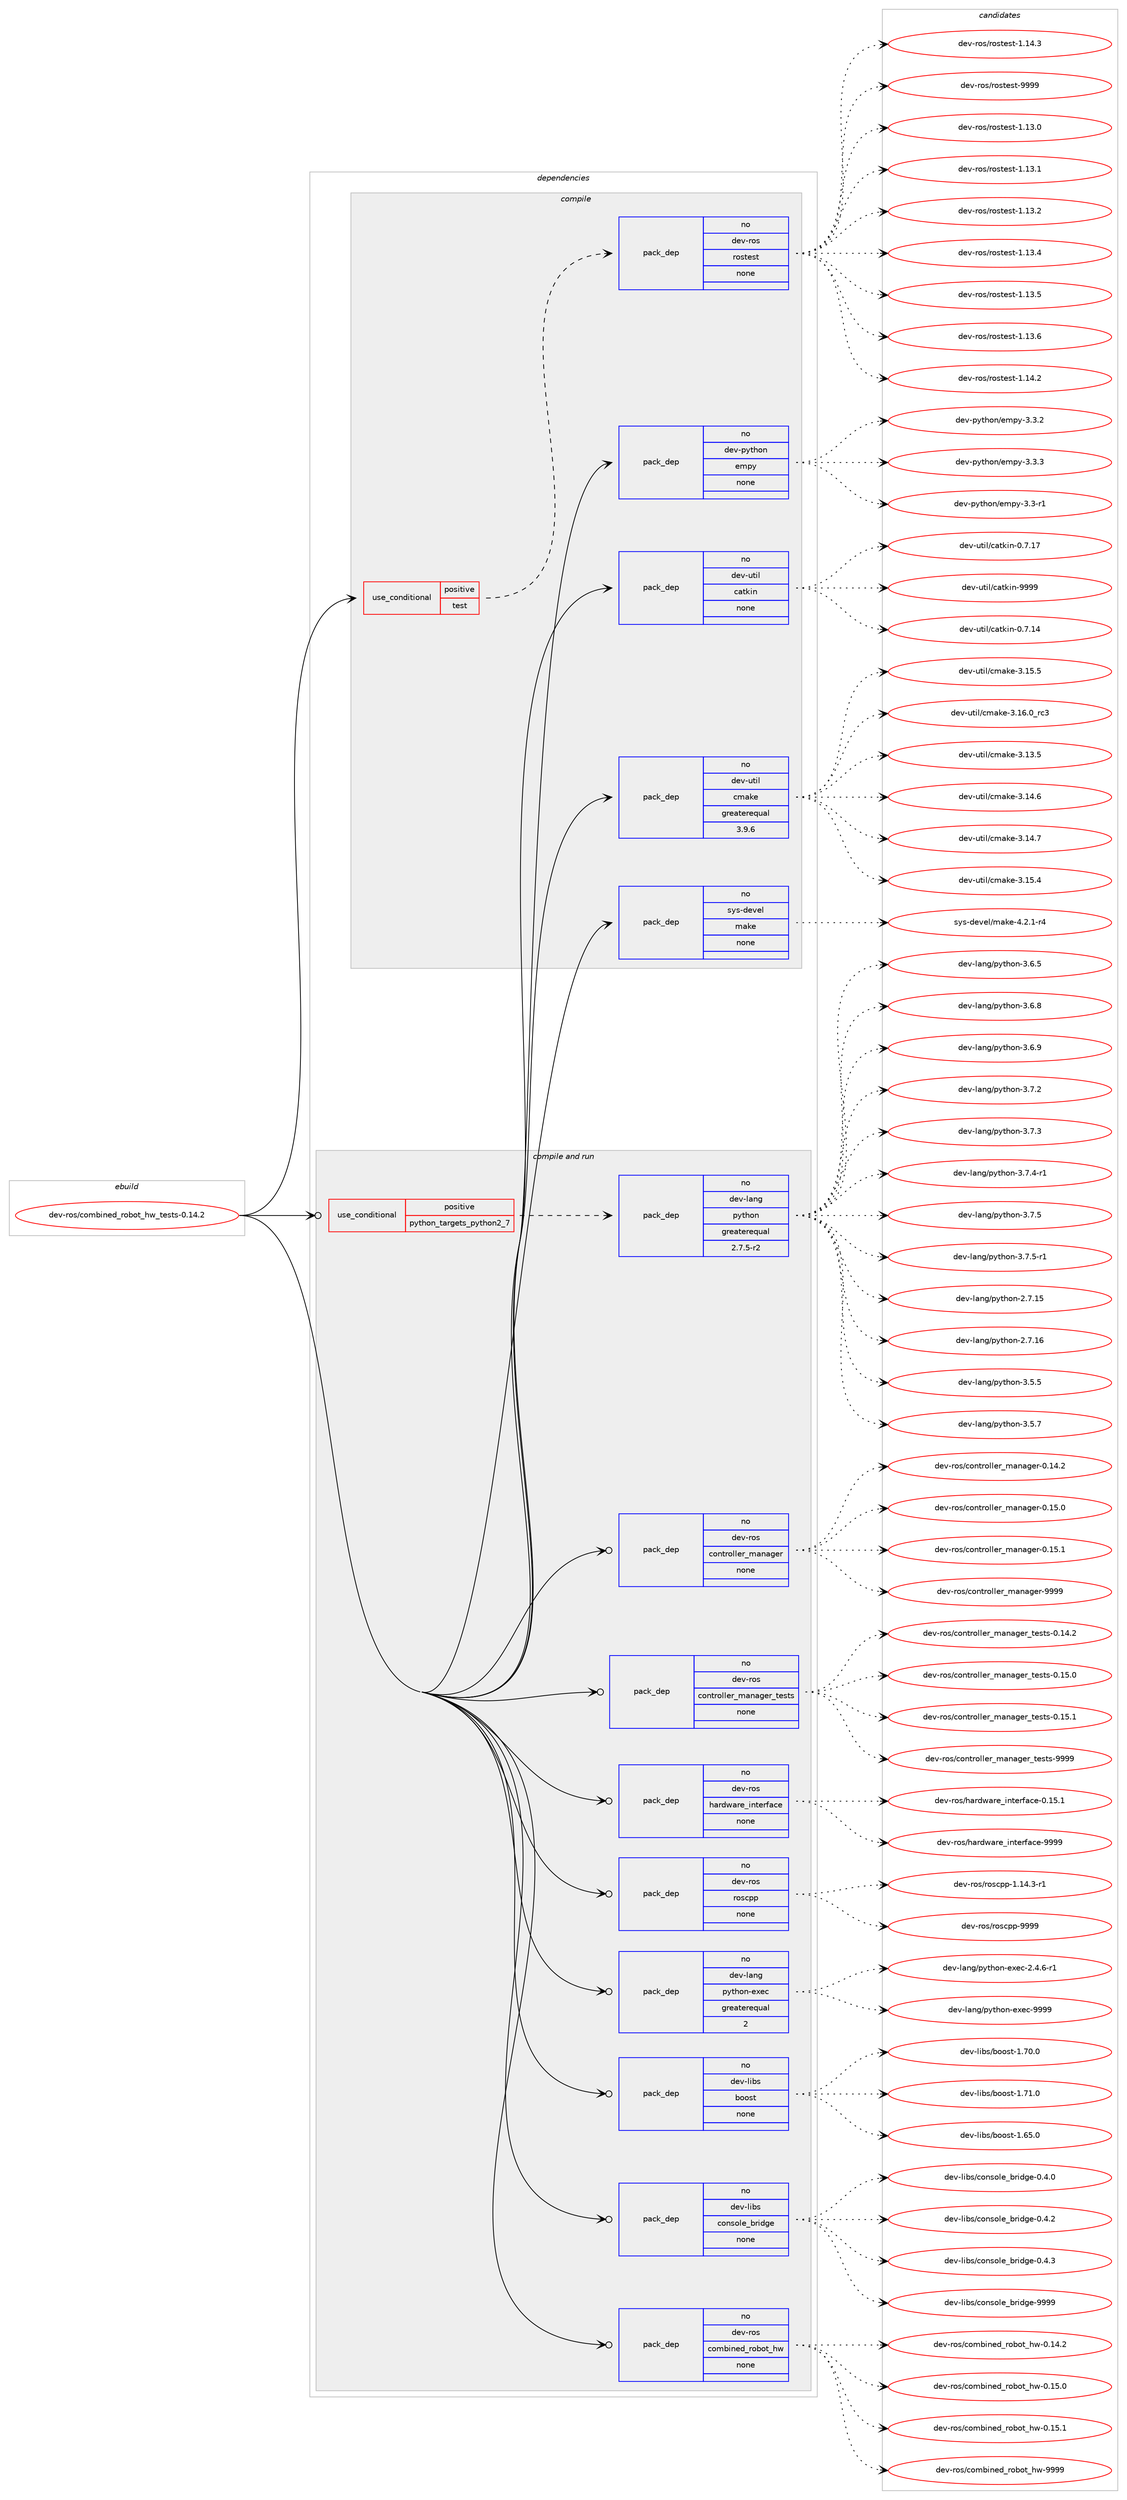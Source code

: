 digraph prolog {

# *************
# Graph options
# *************

newrank=true;
concentrate=true;
compound=true;
graph [rankdir=LR,fontname=Helvetica,fontsize=10,ranksep=1.5];#, ranksep=2.5, nodesep=0.2];
edge  [arrowhead=vee];
node  [fontname=Helvetica,fontsize=10];

# **********
# The ebuild
# **********

subgraph cluster_leftcol {
color=gray;
rank=same;
label=<<i>ebuild</i>>;
id [label="dev-ros/combined_robot_hw_tests-0.14.2", color=red, width=4, href="../dev-ros/combined_robot_hw_tests-0.14.2.svg"];
}

# ****************
# The dependencies
# ****************

subgraph cluster_midcol {
color=gray;
label=<<i>dependencies</i>>;
subgraph cluster_compile {
fillcolor="#eeeeee";
style=filled;
label=<<i>compile</i>>;
subgraph cond152880 {
dependency649807 [label=<<TABLE BORDER="0" CELLBORDER="1" CELLSPACING="0" CELLPADDING="4"><TR><TD ROWSPAN="3" CELLPADDING="10">use_conditional</TD></TR><TR><TD>positive</TD></TR><TR><TD>test</TD></TR></TABLE>>, shape=none, color=red];
subgraph pack485021 {
dependency649808 [label=<<TABLE BORDER="0" CELLBORDER="1" CELLSPACING="0" CELLPADDING="4" WIDTH="220"><TR><TD ROWSPAN="6" CELLPADDING="30">pack_dep</TD></TR><TR><TD WIDTH="110">no</TD></TR><TR><TD>dev-ros</TD></TR><TR><TD>rostest</TD></TR><TR><TD>none</TD></TR><TR><TD></TD></TR></TABLE>>, shape=none, color=blue];
}
dependency649807:e -> dependency649808:w [weight=20,style="dashed",arrowhead="vee"];
}
id:e -> dependency649807:w [weight=20,style="solid",arrowhead="vee"];
subgraph pack485022 {
dependency649809 [label=<<TABLE BORDER="0" CELLBORDER="1" CELLSPACING="0" CELLPADDING="4" WIDTH="220"><TR><TD ROWSPAN="6" CELLPADDING="30">pack_dep</TD></TR><TR><TD WIDTH="110">no</TD></TR><TR><TD>dev-python</TD></TR><TR><TD>empy</TD></TR><TR><TD>none</TD></TR><TR><TD></TD></TR></TABLE>>, shape=none, color=blue];
}
id:e -> dependency649809:w [weight=20,style="solid",arrowhead="vee"];
subgraph pack485023 {
dependency649810 [label=<<TABLE BORDER="0" CELLBORDER="1" CELLSPACING="0" CELLPADDING="4" WIDTH="220"><TR><TD ROWSPAN="6" CELLPADDING="30">pack_dep</TD></TR><TR><TD WIDTH="110">no</TD></TR><TR><TD>dev-util</TD></TR><TR><TD>catkin</TD></TR><TR><TD>none</TD></TR><TR><TD></TD></TR></TABLE>>, shape=none, color=blue];
}
id:e -> dependency649810:w [weight=20,style="solid",arrowhead="vee"];
subgraph pack485024 {
dependency649811 [label=<<TABLE BORDER="0" CELLBORDER="1" CELLSPACING="0" CELLPADDING="4" WIDTH="220"><TR><TD ROWSPAN="6" CELLPADDING="30">pack_dep</TD></TR><TR><TD WIDTH="110">no</TD></TR><TR><TD>dev-util</TD></TR><TR><TD>cmake</TD></TR><TR><TD>greaterequal</TD></TR><TR><TD>3.9.6</TD></TR></TABLE>>, shape=none, color=blue];
}
id:e -> dependency649811:w [weight=20,style="solid",arrowhead="vee"];
subgraph pack485025 {
dependency649812 [label=<<TABLE BORDER="0" CELLBORDER="1" CELLSPACING="0" CELLPADDING="4" WIDTH="220"><TR><TD ROWSPAN="6" CELLPADDING="30">pack_dep</TD></TR><TR><TD WIDTH="110">no</TD></TR><TR><TD>sys-devel</TD></TR><TR><TD>make</TD></TR><TR><TD>none</TD></TR><TR><TD></TD></TR></TABLE>>, shape=none, color=blue];
}
id:e -> dependency649812:w [weight=20,style="solid",arrowhead="vee"];
}
subgraph cluster_compileandrun {
fillcolor="#eeeeee";
style=filled;
label=<<i>compile and run</i>>;
subgraph cond152881 {
dependency649813 [label=<<TABLE BORDER="0" CELLBORDER="1" CELLSPACING="0" CELLPADDING="4"><TR><TD ROWSPAN="3" CELLPADDING="10">use_conditional</TD></TR><TR><TD>positive</TD></TR><TR><TD>python_targets_python2_7</TD></TR></TABLE>>, shape=none, color=red];
subgraph pack485026 {
dependency649814 [label=<<TABLE BORDER="0" CELLBORDER="1" CELLSPACING="0" CELLPADDING="4" WIDTH="220"><TR><TD ROWSPAN="6" CELLPADDING="30">pack_dep</TD></TR><TR><TD WIDTH="110">no</TD></TR><TR><TD>dev-lang</TD></TR><TR><TD>python</TD></TR><TR><TD>greaterequal</TD></TR><TR><TD>2.7.5-r2</TD></TR></TABLE>>, shape=none, color=blue];
}
dependency649813:e -> dependency649814:w [weight=20,style="dashed",arrowhead="vee"];
}
id:e -> dependency649813:w [weight=20,style="solid",arrowhead="odotvee"];
subgraph pack485027 {
dependency649815 [label=<<TABLE BORDER="0" CELLBORDER="1" CELLSPACING="0" CELLPADDING="4" WIDTH="220"><TR><TD ROWSPAN="6" CELLPADDING="30">pack_dep</TD></TR><TR><TD WIDTH="110">no</TD></TR><TR><TD>dev-lang</TD></TR><TR><TD>python-exec</TD></TR><TR><TD>greaterequal</TD></TR><TR><TD>2</TD></TR></TABLE>>, shape=none, color=blue];
}
id:e -> dependency649815:w [weight=20,style="solid",arrowhead="odotvee"];
subgraph pack485028 {
dependency649816 [label=<<TABLE BORDER="0" CELLBORDER="1" CELLSPACING="0" CELLPADDING="4" WIDTH="220"><TR><TD ROWSPAN="6" CELLPADDING="30">pack_dep</TD></TR><TR><TD WIDTH="110">no</TD></TR><TR><TD>dev-libs</TD></TR><TR><TD>boost</TD></TR><TR><TD>none</TD></TR><TR><TD></TD></TR></TABLE>>, shape=none, color=blue];
}
id:e -> dependency649816:w [weight=20,style="solid",arrowhead="odotvee"];
subgraph pack485029 {
dependency649817 [label=<<TABLE BORDER="0" CELLBORDER="1" CELLSPACING="0" CELLPADDING="4" WIDTH="220"><TR><TD ROWSPAN="6" CELLPADDING="30">pack_dep</TD></TR><TR><TD WIDTH="110">no</TD></TR><TR><TD>dev-libs</TD></TR><TR><TD>console_bridge</TD></TR><TR><TD>none</TD></TR><TR><TD></TD></TR></TABLE>>, shape=none, color=blue];
}
id:e -> dependency649817:w [weight=20,style="solid",arrowhead="odotvee"];
subgraph pack485030 {
dependency649818 [label=<<TABLE BORDER="0" CELLBORDER="1" CELLSPACING="0" CELLPADDING="4" WIDTH="220"><TR><TD ROWSPAN="6" CELLPADDING="30">pack_dep</TD></TR><TR><TD WIDTH="110">no</TD></TR><TR><TD>dev-ros</TD></TR><TR><TD>combined_robot_hw</TD></TR><TR><TD>none</TD></TR><TR><TD></TD></TR></TABLE>>, shape=none, color=blue];
}
id:e -> dependency649818:w [weight=20,style="solid",arrowhead="odotvee"];
subgraph pack485031 {
dependency649819 [label=<<TABLE BORDER="0" CELLBORDER="1" CELLSPACING="0" CELLPADDING="4" WIDTH="220"><TR><TD ROWSPAN="6" CELLPADDING="30">pack_dep</TD></TR><TR><TD WIDTH="110">no</TD></TR><TR><TD>dev-ros</TD></TR><TR><TD>controller_manager</TD></TR><TR><TD>none</TD></TR><TR><TD></TD></TR></TABLE>>, shape=none, color=blue];
}
id:e -> dependency649819:w [weight=20,style="solid",arrowhead="odotvee"];
subgraph pack485032 {
dependency649820 [label=<<TABLE BORDER="0" CELLBORDER="1" CELLSPACING="0" CELLPADDING="4" WIDTH="220"><TR><TD ROWSPAN="6" CELLPADDING="30">pack_dep</TD></TR><TR><TD WIDTH="110">no</TD></TR><TR><TD>dev-ros</TD></TR><TR><TD>controller_manager_tests</TD></TR><TR><TD>none</TD></TR><TR><TD></TD></TR></TABLE>>, shape=none, color=blue];
}
id:e -> dependency649820:w [weight=20,style="solid",arrowhead="odotvee"];
subgraph pack485033 {
dependency649821 [label=<<TABLE BORDER="0" CELLBORDER="1" CELLSPACING="0" CELLPADDING="4" WIDTH="220"><TR><TD ROWSPAN="6" CELLPADDING="30">pack_dep</TD></TR><TR><TD WIDTH="110">no</TD></TR><TR><TD>dev-ros</TD></TR><TR><TD>hardware_interface</TD></TR><TR><TD>none</TD></TR><TR><TD></TD></TR></TABLE>>, shape=none, color=blue];
}
id:e -> dependency649821:w [weight=20,style="solid",arrowhead="odotvee"];
subgraph pack485034 {
dependency649822 [label=<<TABLE BORDER="0" CELLBORDER="1" CELLSPACING="0" CELLPADDING="4" WIDTH="220"><TR><TD ROWSPAN="6" CELLPADDING="30">pack_dep</TD></TR><TR><TD WIDTH="110">no</TD></TR><TR><TD>dev-ros</TD></TR><TR><TD>roscpp</TD></TR><TR><TD>none</TD></TR><TR><TD></TD></TR></TABLE>>, shape=none, color=blue];
}
id:e -> dependency649822:w [weight=20,style="solid",arrowhead="odotvee"];
}
subgraph cluster_run {
fillcolor="#eeeeee";
style=filled;
label=<<i>run</i>>;
}
}

# **************
# The candidates
# **************

subgraph cluster_choices {
rank=same;
color=gray;
label=<<i>candidates</i>>;

subgraph choice485021 {
color=black;
nodesep=1;
choice100101118451141111154711411111511610111511645494649514648 [label="dev-ros/rostest-1.13.0", color=red, width=4,href="../dev-ros/rostest-1.13.0.svg"];
choice100101118451141111154711411111511610111511645494649514649 [label="dev-ros/rostest-1.13.1", color=red, width=4,href="../dev-ros/rostest-1.13.1.svg"];
choice100101118451141111154711411111511610111511645494649514650 [label="dev-ros/rostest-1.13.2", color=red, width=4,href="../dev-ros/rostest-1.13.2.svg"];
choice100101118451141111154711411111511610111511645494649514652 [label="dev-ros/rostest-1.13.4", color=red, width=4,href="../dev-ros/rostest-1.13.4.svg"];
choice100101118451141111154711411111511610111511645494649514653 [label="dev-ros/rostest-1.13.5", color=red, width=4,href="../dev-ros/rostest-1.13.5.svg"];
choice100101118451141111154711411111511610111511645494649514654 [label="dev-ros/rostest-1.13.6", color=red, width=4,href="../dev-ros/rostest-1.13.6.svg"];
choice100101118451141111154711411111511610111511645494649524650 [label="dev-ros/rostest-1.14.2", color=red, width=4,href="../dev-ros/rostest-1.14.2.svg"];
choice100101118451141111154711411111511610111511645494649524651 [label="dev-ros/rostest-1.14.3", color=red, width=4,href="../dev-ros/rostest-1.14.3.svg"];
choice10010111845114111115471141111151161011151164557575757 [label="dev-ros/rostest-9999", color=red, width=4,href="../dev-ros/rostest-9999.svg"];
dependency649808:e -> choice100101118451141111154711411111511610111511645494649514648:w [style=dotted,weight="100"];
dependency649808:e -> choice100101118451141111154711411111511610111511645494649514649:w [style=dotted,weight="100"];
dependency649808:e -> choice100101118451141111154711411111511610111511645494649514650:w [style=dotted,weight="100"];
dependency649808:e -> choice100101118451141111154711411111511610111511645494649514652:w [style=dotted,weight="100"];
dependency649808:e -> choice100101118451141111154711411111511610111511645494649514653:w [style=dotted,weight="100"];
dependency649808:e -> choice100101118451141111154711411111511610111511645494649514654:w [style=dotted,weight="100"];
dependency649808:e -> choice100101118451141111154711411111511610111511645494649524650:w [style=dotted,weight="100"];
dependency649808:e -> choice100101118451141111154711411111511610111511645494649524651:w [style=dotted,weight="100"];
dependency649808:e -> choice10010111845114111115471141111151161011151164557575757:w [style=dotted,weight="100"];
}
subgraph choice485022 {
color=black;
nodesep=1;
choice1001011184511212111610411111047101109112121455146514511449 [label="dev-python/empy-3.3-r1", color=red, width=4,href="../dev-python/empy-3.3-r1.svg"];
choice1001011184511212111610411111047101109112121455146514650 [label="dev-python/empy-3.3.2", color=red, width=4,href="../dev-python/empy-3.3.2.svg"];
choice1001011184511212111610411111047101109112121455146514651 [label="dev-python/empy-3.3.3", color=red, width=4,href="../dev-python/empy-3.3.3.svg"];
dependency649809:e -> choice1001011184511212111610411111047101109112121455146514511449:w [style=dotted,weight="100"];
dependency649809:e -> choice1001011184511212111610411111047101109112121455146514650:w [style=dotted,weight="100"];
dependency649809:e -> choice1001011184511212111610411111047101109112121455146514651:w [style=dotted,weight="100"];
}
subgraph choice485023 {
color=black;
nodesep=1;
choice1001011184511711610510847999711610710511045484655464952 [label="dev-util/catkin-0.7.14", color=red, width=4,href="../dev-util/catkin-0.7.14.svg"];
choice1001011184511711610510847999711610710511045484655464955 [label="dev-util/catkin-0.7.17", color=red, width=4,href="../dev-util/catkin-0.7.17.svg"];
choice100101118451171161051084799971161071051104557575757 [label="dev-util/catkin-9999", color=red, width=4,href="../dev-util/catkin-9999.svg"];
dependency649810:e -> choice1001011184511711610510847999711610710511045484655464952:w [style=dotted,weight="100"];
dependency649810:e -> choice1001011184511711610510847999711610710511045484655464955:w [style=dotted,weight="100"];
dependency649810:e -> choice100101118451171161051084799971161071051104557575757:w [style=dotted,weight="100"];
}
subgraph choice485024 {
color=black;
nodesep=1;
choice1001011184511711610510847991099710710145514649514653 [label="dev-util/cmake-3.13.5", color=red, width=4,href="../dev-util/cmake-3.13.5.svg"];
choice1001011184511711610510847991099710710145514649524654 [label="dev-util/cmake-3.14.6", color=red, width=4,href="../dev-util/cmake-3.14.6.svg"];
choice1001011184511711610510847991099710710145514649524655 [label="dev-util/cmake-3.14.7", color=red, width=4,href="../dev-util/cmake-3.14.7.svg"];
choice1001011184511711610510847991099710710145514649534652 [label="dev-util/cmake-3.15.4", color=red, width=4,href="../dev-util/cmake-3.15.4.svg"];
choice1001011184511711610510847991099710710145514649534653 [label="dev-util/cmake-3.15.5", color=red, width=4,href="../dev-util/cmake-3.15.5.svg"];
choice1001011184511711610510847991099710710145514649544648951149951 [label="dev-util/cmake-3.16.0_rc3", color=red, width=4,href="../dev-util/cmake-3.16.0_rc3.svg"];
dependency649811:e -> choice1001011184511711610510847991099710710145514649514653:w [style=dotted,weight="100"];
dependency649811:e -> choice1001011184511711610510847991099710710145514649524654:w [style=dotted,weight="100"];
dependency649811:e -> choice1001011184511711610510847991099710710145514649524655:w [style=dotted,weight="100"];
dependency649811:e -> choice1001011184511711610510847991099710710145514649534652:w [style=dotted,weight="100"];
dependency649811:e -> choice1001011184511711610510847991099710710145514649534653:w [style=dotted,weight="100"];
dependency649811:e -> choice1001011184511711610510847991099710710145514649544648951149951:w [style=dotted,weight="100"];
}
subgraph choice485025 {
color=black;
nodesep=1;
choice1151211154510010111810110847109971071014552465046494511452 [label="sys-devel/make-4.2.1-r4", color=red, width=4,href="../sys-devel/make-4.2.1-r4.svg"];
dependency649812:e -> choice1151211154510010111810110847109971071014552465046494511452:w [style=dotted,weight="100"];
}
subgraph choice485026 {
color=black;
nodesep=1;
choice10010111845108971101034711212111610411111045504655464953 [label="dev-lang/python-2.7.15", color=red, width=4,href="../dev-lang/python-2.7.15.svg"];
choice10010111845108971101034711212111610411111045504655464954 [label="dev-lang/python-2.7.16", color=red, width=4,href="../dev-lang/python-2.7.16.svg"];
choice100101118451089711010347112121116104111110455146534653 [label="dev-lang/python-3.5.5", color=red, width=4,href="../dev-lang/python-3.5.5.svg"];
choice100101118451089711010347112121116104111110455146534655 [label="dev-lang/python-3.5.7", color=red, width=4,href="../dev-lang/python-3.5.7.svg"];
choice100101118451089711010347112121116104111110455146544653 [label="dev-lang/python-3.6.5", color=red, width=4,href="../dev-lang/python-3.6.5.svg"];
choice100101118451089711010347112121116104111110455146544656 [label="dev-lang/python-3.6.8", color=red, width=4,href="../dev-lang/python-3.6.8.svg"];
choice100101118451089711010347112121116104111110455146544657 [label="dev-lang/python-3.6.9", color=red, width=4,href="../dev-lang/python-3.6.9.svg"];
choice100101118451089711010347112121116104111110455146554650 [label="dev-lang/python-3.7.2", color=red, width=4,href="../dev-lang/python-3.7.2.svg"];
choice100101118451089711010347112121116104111110455146554651 [label="dev-lang/python-3.7.3", color=red, width=4,href="../dev-lang/python-3.7.3.svg"];
choice1001011184510897110103471121211161041111104551465546524511449 [label="dev-lang/python-3.7.4-r1", color=red, width=4,href="../dev-lang/python-3.7.4-r1.svg"];
choice100101118451089711010347112121116104111110455146554653 [label="dev-lang/python-3.7.5", color=red, width=4,href="../dev-lang/python-3.7.5.svg"];
choice1001011184510897110103471121211161041111104551465546534511449 [label="dev-lang/python-3.7.5-r1", color=red, width=4,href="../dev-lang/python-3.7.5-r1.svg"];
dependency649814:e -> choice10010111845108971101034711212111610411111045504655464953:w [style=dotted,weight="100"];
dependency649814:e -> choice10010111845108971101034711212111610411111045504655464954:w [style=dotted,weight="100"];
dependency649814:e -> choice100101118451089711010347112121116104111110455146534653:w [style=dotted,weight="100"];
dependency649814:e -> choice100101118451089711010347112121116104111110455146534655:w [style=dotted,weight="100"];
dependency649814:e -> choice100101118451089711010347112121116104111110455146544653:w [style=dotted,weight="100"];
dependency649814:e -> choice100101118451089711010347112121116104111110455146544656:w [style=dotted,weight="100"];
dependency649814:e -> choice100101118451089711010347112121116104111110455146544657:w [style=dotted,weight="100"];
dependency649814:e -> choice100101118451089711010347112121116104111110455146554650:w [style=dotted,weight="100"];
dependency649814:e -> choice100101118451089711010347112121116104111110455146554651:w [style=dotted,weight="100"];
dependency649814:e -> choice1001011184510897110103471121211161041111104551465546524511449:w [style=dotted,weight="100"];
dependency649814:e -> choice100101118451089711010347112121116104111110455146554653:w [style=dotted,weight="100"];
dependency649814:e -> choice1001011184510897110103471121211161041111104551465546534511449:w [style=dotted,weight="100"];
}
subgraph choice485027 {
color=black;
nodesep=1;
choice10010111845108971101034711212111610411111045101120101994550465246544511449 [label="dev-lang/python-exec-2.4.6-r1", color=red, width=4,href="../dev-lang/python-exec-2.4.6-r1.svg"];
choice10010111845108971101034711212111610411111045101120101994557575757 [label="dev-lang/python-exec-9999", color=red, width=4,href="../dev-lang/python-exec-9999.svg"];
dependency649815:e -> choice10010111845108971101034711212111610411111045101120101994550465246544511449:w [style=dotted,weight="100"];
dependency649815:e -> choice10010111845108971101034711212111610411111045101120101994557575757:w [style=dotted,weight="100"];
}
subgraph choice485028 {
color=black;
nodesep=1;
choice1001011184510810598115479811111111511645494654534648 [label="dev-libs/boost-1.65.0", color=red, width=4,href="../dev-libs/boost-1.65.0.svg"];
choice1001011184510810598115479811111111511645494655484648 [label="dev-libs/boost-1.70.0", color=red, width=4,href="../dev-libs/boost-1.70.0.svg"];
choice1001011184510810598115479811111111511645494655494648 [label="dev-libs/boost-1.71.0", color=red, width=4,href="../dev-libs/boost-1.71.0.svg"];
dependency649816:e -> choice1001011184510810598115479811111111511645494654534648:w [style=dotted,weight="100"];
dependency649816:e -> choice1001011184510810598115479811111111511645494655484648:w [style=dotted,weight="100"];
dependency649816:e -> choice1001011184510810598115479811111111511645494655494648:w [style=dotted,weight="100"];
}
subgraph choice485029 {
color=black;
nodesep=1;
choice100101118451081059811547991111101151111081019598114105100103101454846524648 [label="dev-libs/console_bridge-0.4.0", color=red, width=4,href="../dev-libs/console_bridge-0.4.0.svg"];
choice100101118451081059811547991111101151111081019598114105100103101454846524650 [label="dev-libs/console_bridge-0.4.2", color=red, width=4,href="../dev-libs/console_bridge-0.4.2.svg"];
choice100101118451081059811547991111101151111081019598114105100103101454846524651 [label="dev-libs/console_bridge-0.4.3", color=red, width=4,href="../dev-libs/console_bridge-0.4.3.svg"];
choice1001011184510810598115479911111011511110810195981141051001031014557575757 [label="dev-libs/console_bridge-9999", color=red, width=4,href="../dev-libs/console_bridge-9999.svg"];
dependency649817:e -> choice100101118451081059811547991111101151111081019598114105100103101454846524648:w [style=dotted,weight="100"];
dependency649817:e -> choice100101118451081059811547991111101151111081019598114105100103101454846524650:w [style=dotted,weight="100"];
dependency649817:e -> choice100101118451081059811547991111101151111081019598114105100103101454846524651:w [style=dotted,weight="100"];
dependency649817:e -> choice1001011184510810598115479911111011511110810195981141051001031014557575757:w [style=dotted,weight="100"];
}
subgraph choice485030 {
color=black;
nodesep=1;
choice1001011184511411111547991111099810511010110095114111981111169510411945484649524650 [label="dev-ros/combined_robot_hw-0.14.2", color=red, width=4,href="../dev-ros/combined_robot_hw-0.14.2.svg"];
choice1001011184511411111547991111099810511010110095114111981111169510411945484649534648 [label="dev-ros/combined_robot_hw-0.15.0", color=red, width=4,href="../dev-ros/combined_robot_hw-0.15.0.svg"];
choice1001011184511411111547991111099810511010110095114111981111169510411945484649534649 [label="dev-ros/combined_robot_hw-0.15.1", color=red, width=4,href="../dev-ros/combined_robot_hw-0.15.1.svg"];
choice100101118451141111154799111109981051101011009511411198111116951041194557575757 [label="dev-ros/combined_robot_hw-9999", color=red, width=4,href="../dev-ros/combined_robot_hw-9999.svg"];
dependency649818:e -> choice1001011184511411111547991111099810511010110095114111981111169510411945484649524650:w [style=dotted,weight="100"];
dependency649818:e -> choice1001011184511411111547991111099810511010110095114111981111169510411945484649534648:w [style=dotted,weight="100"];
dependency649818:e -> choice1001011184511411111547991111099810511010110095114111981111169510411945484649534649:w [style=dotted,weight="100"];
dependency649818:e -> choice100101118451141111154799111109981051101011009511411198111116951041194557575757:w [style=dotted,weight="100"];
}
subgraph choice485031 {
color=black;
nodesep=1;
choice10010111845114111115479911111011611411110810810111495109971109710310111445484649524650 [label="dev-ros/controller_manager-0.14.2", color=red, width=4,href="../dev-ros/controller_manager-0.14.2.svg"];
choice10010111845114111115479911111011611411110810810111495109971109710310111445484649534648 [label="dev-ros/controller_manager-0.15.0", color=red, width=4,href="../dev-ros/controller_manager-0.15.0.svg"];
choice10010111845114111115479911111011611411110810810111495109971109710310111445484649534649 [label="dev-ros/controller_manager-0.15.1", color=red, width=4,href="../dev-ros/controller_manager-0.15.1.svg"];
choice1001011184511411111547991111101161141111081081011149510997110971031011144557575757 [label="dev-ros/controller_manager-9999", color=red, width=4,href="../dev-ros/controller_manager-9999.svg"];
dependency649819:e -> choice10010111845114111115479911111011611411110810810111495109971109710310111445484649524650:w [style=dotted,weight="100"];
dependency649819:e -> choice10010111845114111115479911111011611411110810810111495109971109710310111445484649534648:w [style=dotted,weight="100"];
dependency649819:e -> choice10010111845114111115479911111011611411110810810111495109971109710310111445484649534649:w [style=dotted,weight="100"];
dependency649819:e -> choice1001011184511411111547991111101161141111081081011149510997110971031011144557575757:w [style=dotted,weight="100"];
}
subgraph choice485032 {
color=black;
nodesep=1;
choice1001011184511411111547991111101161141111081081011149510997110971031011149511610111511611545484649524650 [label="dev-ros/controller_manager_tests-0.14.2", color=red, width=4,href="../dev-ros/controller_manager_tests-0.14.2.svg"];
choice1001011184511411111547991111101161141111081081011149510997110971031011149511610111511611545484649534648 [label="dev-ros/controller_manager_tests-0.15.0", color=red, width=4,href="../dev-ros/controller_manager_tests-0.15.0.svg"];
choice1001011184511411111547991111101161141111081081011149510997110971031011149511610111511611545484649534649 [label="dev-ros/controller_manager_tests-0.15.1", color=red, width=4,href="../dev-ros/controller_manager_tests-0.15.1.svg"];
choice100101118451141111154799111110116114111108108101114951099711097103101114951161011151161154557575757 [label="dev-ros/controller_manager_tests-9999", color=red, width=4,href="../dev-ros/controller_manager_tests-9999.svg"];
dependency649820:e -> choice1001011184511411111547991111101161141111081081011149510997110971031011149511610111511611545484649524650:w [style=dotted,weight="100"];
dependency649820:e -> choice1001011184511411111547991111101161141111081081011149510997110971031011149511610111511611545484649534648:w [style=dotted,weight="100"];
dependency649820:e -> choice1001011184511411111547991111101161141111081081011149510997110971031011149511610111511611545484649534649:w [style=dotted,weight="100"];
dependency649820:e -> choice100101118451141111154799111110116114111108108101114951099711097103101114951161011151161154557575757:w [style=dotted,weight="100"];
}
subgraph choice485033 {
color=black;
nodesep=1;
choice1001011184511411111547104971141001199711410195105110116101114102979910145484649534649 [label="dev-ros/hardware_interface-0.15.1", color=red, width=4,href="../dev-ros/hardware_interface-0.15.1.svg"];
choice100101118451141111154710497114100119971141019510511011610111410297991014557575757 [label="dev-ros/hardware_interface-9999", color=red, width=4,href="../dev-ros/hardware_interface-9999.svg"];
dependency649821:e -> choice1001011184511411111547104971141001199711410195105110116101114102979910145484649534649:w [style=dotted,weight="100"];
dependency649821:e -> choice100101118451141111154710497114100119971141019510511011610111410297991014557575757:w [style=dotted,weight="100"];
}
subgraph choice485034 {
color=black;
nodesep=1;
choice100101118451141111154711411111599112112454946495246514511449 [label="dev-ros/roscpp-1.14.3-r1", color=red, width=4,href="../dev-ros/roscpp-1.14.3-r1.svg"];
choice1001011184511411111547114111115991121124557575757 [label="dev-ros/roscpp-9999", color=red, width=4,href="../dev-ros/roscpp-9999.svg"];
dependency649822:e -> choice100101118451141111154711411111599112112454946495246514511449:w [style=dotted,weight="100"];
dependency649822:e -> choice1001011184511411111547114111115991121124557575757:w [style=dotted,weight="100"];
}
}

}
